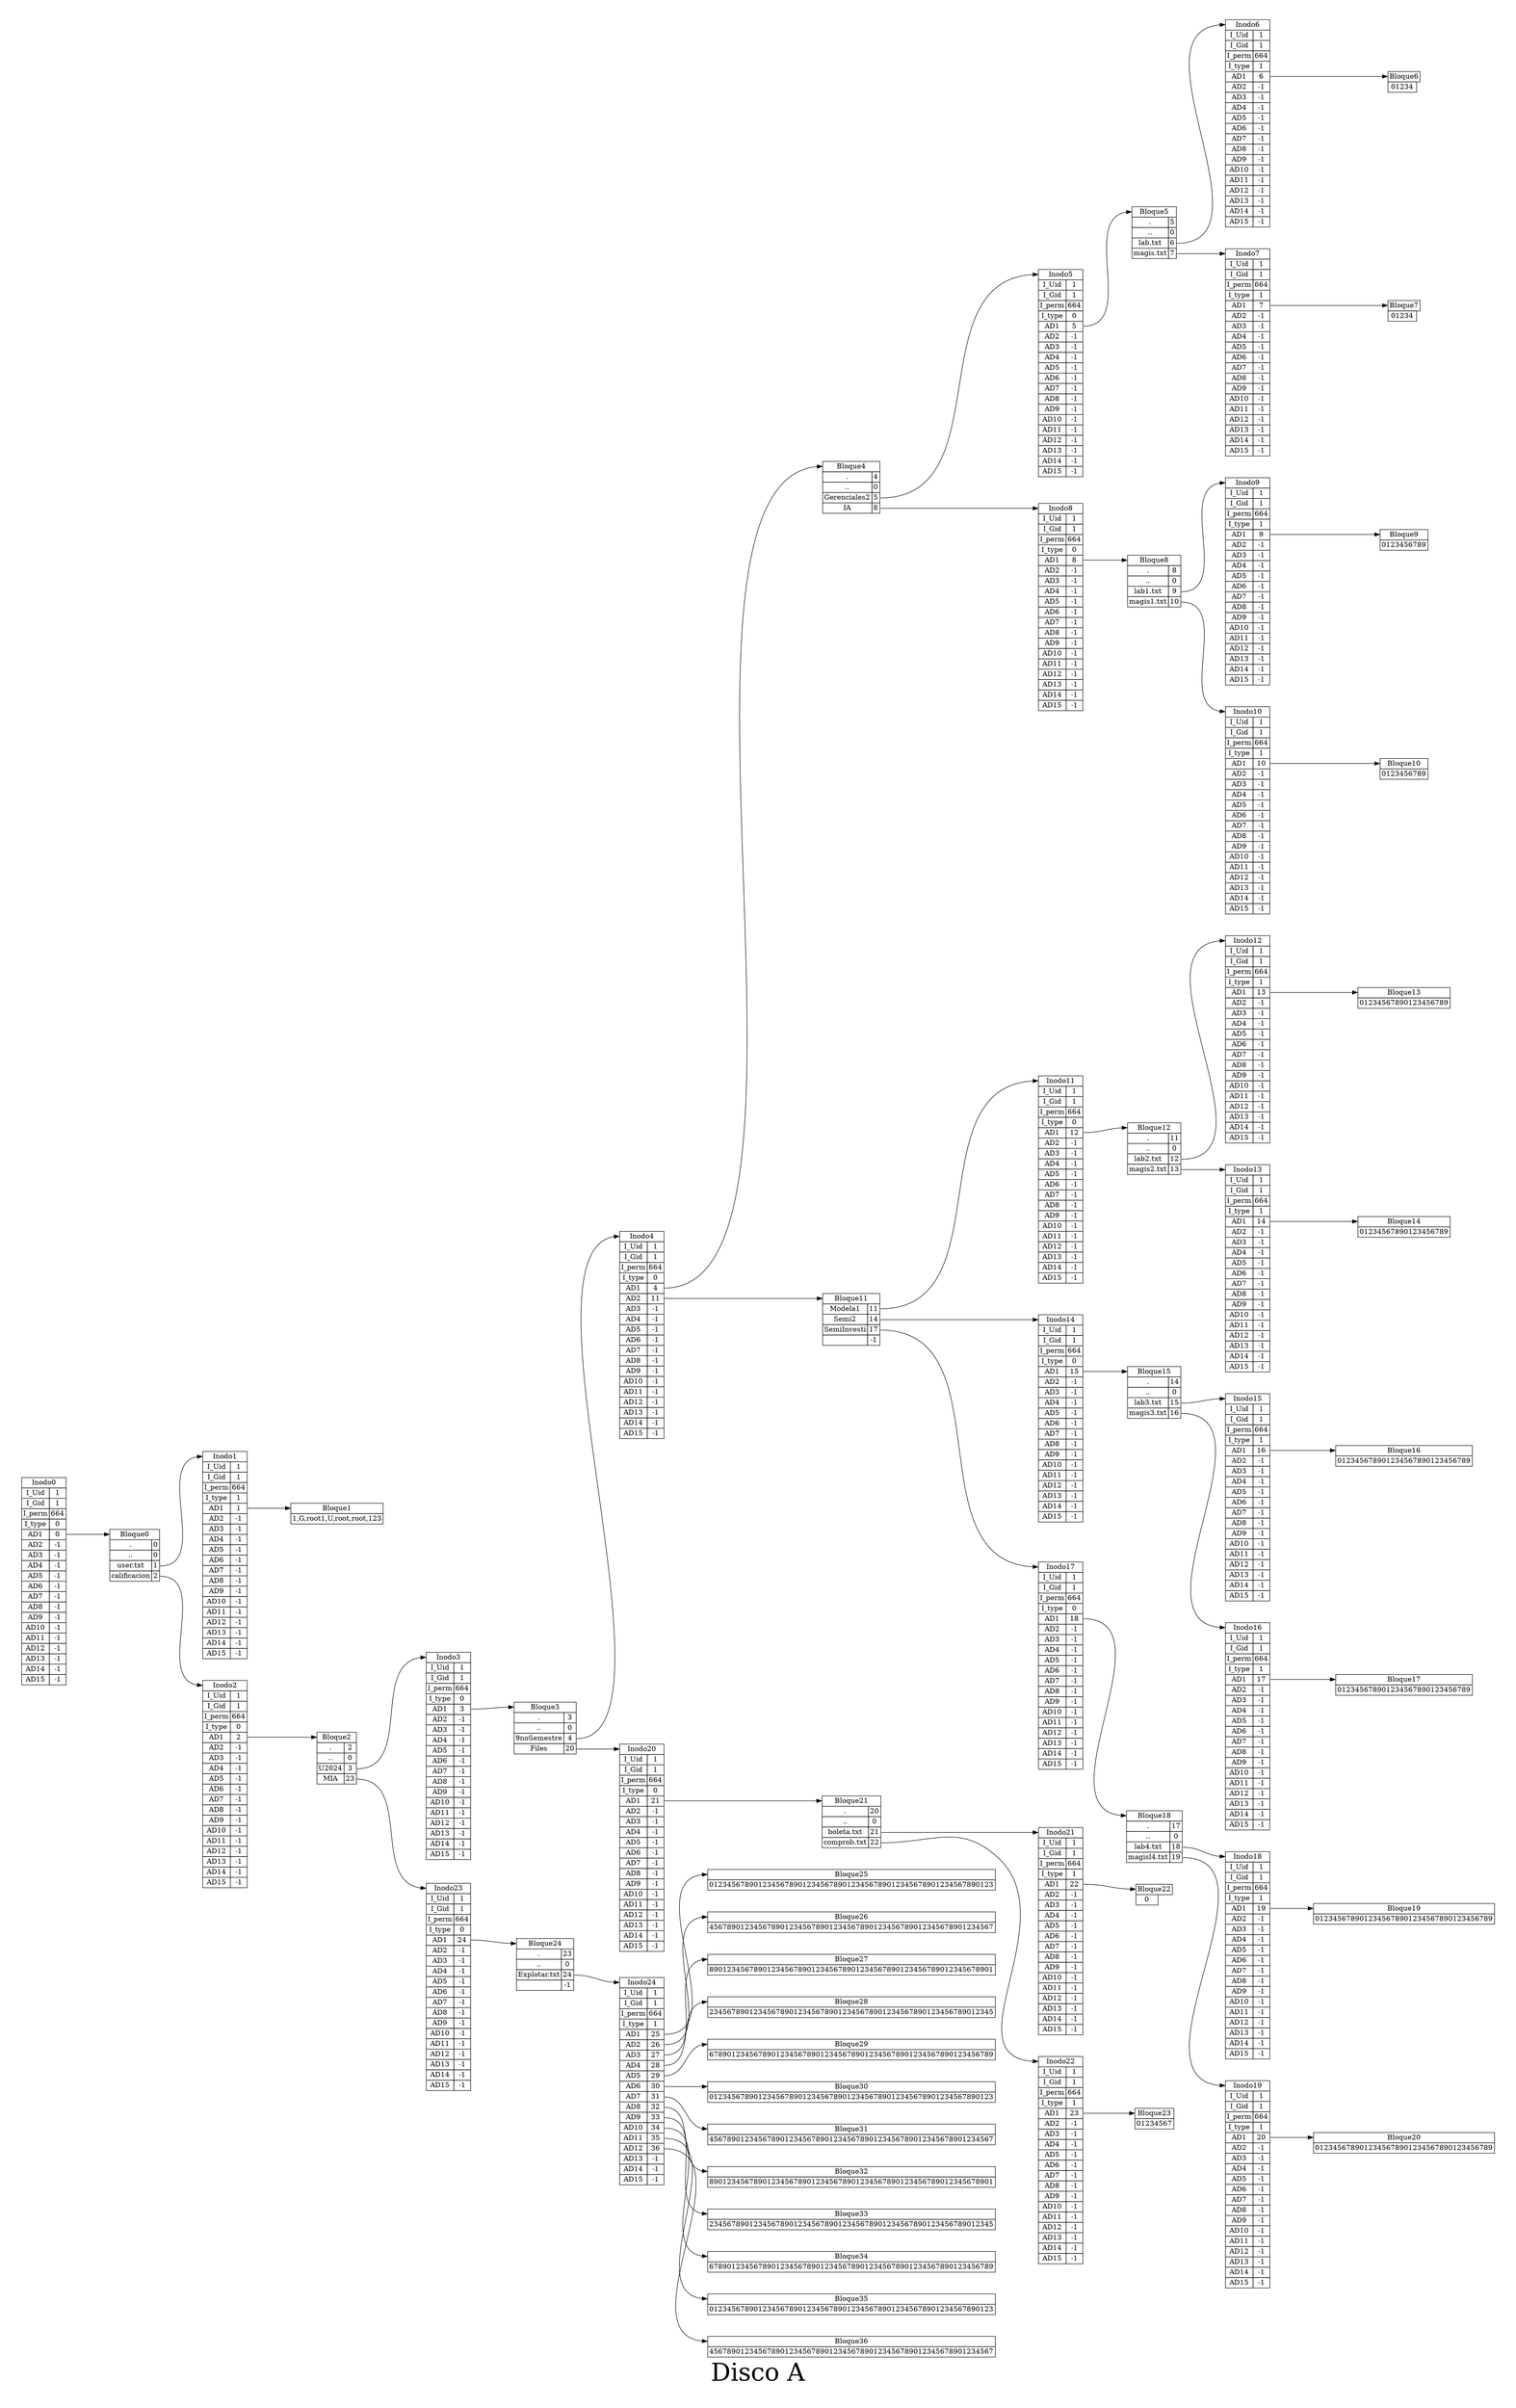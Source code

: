 digraph H {
        label="Disco A";
        fontsize="50"
		graph [pad="0.5", nodesep="0.5", ranksep="1"];
		node [shape=plaintext]
		 rankdir=LR;Inodo0 [
			label=<
				<table  border="0" cellborder="1" cellspacing="0">
				<tr><td colspan="3" port='0'>Inodo0</td></tr><tr><td>I_Uid</td><td port='0'>1</td></tr><tr><td>I_Gid</td><td port='0'>1</td></tr><tr><td>I_perm</td><td port='0'>664</td></tr><tr><td>I_type</td><td port='0'>0</td></tr><tr><td>AD1</td><td port='1'>0</td></tr><tr><td>AD2</td><td port='2'>-1</td></tr><tr><td>AD3</td><td port='3'>-1</td></tr><tr><td>AD4</td><td port='4'>-1</td></tr><tr><td>AD5</td><td port='5'>-1</td></tr><tr><td>AD6</td><td port='6'>-1</td></tr><tr><td>AD7</td><td port='7'>-1</td></tr><tr><td>AD8</td><td port='8'>-1</td></tr><tr><td>AD9</td><td port='9'>-1</td></tr><tr><td>AD10</td><td port='10'>-1</td></tr><tr><td>AD11</td><td port='11'>-1</td></tr><tr><td>AD12</td><td port='12'>-1</td></tr><tr><td>AD13</td><td port='13'>-1</td></tr><tr><td>AD14</td><td port='14'>-1</td></tr><tr><td>AD15</td><td port='15'>-1</td></tr></table>
			>];
			
			Bloque0 [
						label=<
						<table  border="0" cellborder="1" cellspacing="0">
						<tr><td colspan="3" port='0'>Bloque0</td></tr><tr><td>.</td><td port='1'>0</td></tr><tr><td>..</td><td port='2'>0</td></tr><tr><td>user.txt</td><td port='3'>1</td></tr><tr><td>calificacion</td><td port='4'>2</td></tr></table>
						>];	Inodo1 [
			label=<
				<table  border="0" cellborder="1" cellspacing="0">
				<tr><td colspan="3" port='0'>Inodo1</td></tr><tr><td>I_Uid</td><td port='0'>1</td></tr><tr><td>I_Gid</td><td port='0'>1</td></tr><tr><td>I_perm</td><td port='0'>664</td></tr><tr><td>I_type</td><td port='0'>1</td></tr><tr><td>AD1</td><td port='1'>1</td></tr><tr><td>AD2</td><td port='2'>-1</td></tr><tr><td>AD3</td><td port='3'>-1</td></tr><tr><td>AD4</td><td port='4'>-1</td></tr><tr><td>AD5</td><td port='5'>-1</td></tr><tr><td>AD6</td><td port='6'>-1</td></tr><tr><td>AD7</td><td port='7'>-1</td></tr><tr><td>AD8</td><td port='8'>-1</td></tr><tr><td>AD9</td><td port='9'>-1</td></tr><tr><td>AD10</td><td port='10'>-1</td></tr><tr><td>AD11</td><td port='11'>-1</td></tr><tr><td>AD12</td><td port='12'>-1</td></tr><tr><td>AD13</td><td port='13'>-1</td></tr><tr><td>AD14</td><td port='14'>-1</td></tr><tr><td>AD15</td><td port='15'>-1</td></tr></table>
			>];
			
			Bloque1 [
						label=<
						<table  border="0" cellborder="1" cellspacing="0">
						<tr><td colspan="3" port='0'>Bloque1</td></tr><tr><td port='2'>1,G,root
1,U,root,root,123
</td></tr></table>
						>];Inodo2 [
			label=<
				<table  border="0" cellborder="1" cellspacing="0">
				<tr><td colspan="3" port='0'>Inodo2</td></tr><tr><td>I_Uid</td><td port='0'>1</td></tr><tr><td>I_Gid</td><td port='0'>1</td></tr><tr><td>I_perm</td><td port='0'>664</td></tr><tr><td>I_type</td><td port='0'>0</td></tr><tr><td>AD1</td><td port='1'>2</td></tr><tr><td>AD2</td><td port='2'>-1</td></tr><tr><td>AD3</td><td port='3'>-1</td></tr><tr><td>AD4</td><td port='4'>-1</td></tr><tr><td>AD5</td><td port='5'>-1</td></tr><tr><td>AD6</td><td port='6'>-1</td></tr><tr><td>AD7</td><td port='7'>-1</td></tr><tr><td>AD8</td><td port='8'>-1</td></tr><tr><td>AD9</td><td port='9'>-1</td></tr><tr><td>AD10</td><td port='10'>-1</td></tr><tr><td>AD11</td><td port='11'>-1</td></tr><tr><td>AD12</td><td port='12'>-1</td></tr><tr><td>AD13</td><td port='13'>-1</td></tr><tr><td>AD14</td><td port='14'>-1</td></tr><tr><td>AD15</td><td port='15'>-1</td></tr></table>
			>];
			
			Bloque2 [
						label=<
						<table  border="0" cellborder="1" cellspacing="0">
						<tr><td colspan="3" port='0'>Bloque2</td></tr><tr><td>.</td><td port='1'>2</td></tr><tr><td>..</td><td port='2'>0</td></tr><tr><td>U2024</td><td port='3'>3</td></tr><tr><td>MIA</td><td port='4'>23</td></tr></table>
						>];	Inodo3 [
			label=<
				<table  border="0" cellborder="1" cellspacing="0">
				<tr><td colspan="3" port='0'>Inodo3</td></tr><tr><td>I_Uid</td><td port='0'>1</td></tr><tr><td>I_Gid</td><td port='0'>1</td></tr><tr><td>I_perm</td><td port='0'>664</td></tr><tr><td>I_type</td><td port='0'>0</td></tr><tr><td>AD1</td><td port='1'>3</td></tr><tr><td>AD2</td><td port='2'>-1</td></tr><tr><td>AD3</td><td port='3'>-1</td></tr><tr><td>AD4</td><td port='4'>-1</td></tr><tr><td>AD5</td><td port='5'>-1</td></tr><tr><td>AD6</td><td port='6'>-1</td></tr><tr><td>AD7</td><td port='7'>-1</td></tr><tr><td>AD8</td><td port='8'>-1</td></tr><tr><td>AD9</td><td port='9'>-1</td></tr><tr><td>AD10</td><td port='10'>-1</td></tr><tr><td>AD11</td><td port='11'>-1</td></tr><tr><td>AD12</td><td port='12'>-1</td></tr><tr><td>AD13</td><td port='13'>-1</td></tr><tr><td>AD14</td><td port='14'>-1</td></tr><tr><td>AD15</td><td port='15'>-1</td></tr></table>
			>];
			
			Bloque3 [
						label=<
						<table  border="0" cellborder="1" cellspacing="0">
						<tr><td colspan="3" port='0'>Bloque3</td></tr><tr><td>.</td><td port='1'>3</td></tr><tr><td>..</td><td port='2'>0</td></tr><tr><td>9noSemestre</td><td port='3'>4</td></tr><tr><td>Files</td><td port='4'>20</td></tr></table>
						>];	Inodo4 [
			label=<
				<table  border="0" cellborder="1" cellspacing="0">
				<tr><td colspan="3" port='0'>Inodo4</td></tr><tr><td>I_Uid</td><td port='0'>1</td></tr><tr><td>I_Gid</td><td port='0'>1</td></tr><tr><td>I_perm</td><td port='0'>664</td></tr><tr><td>I_type</td><td port='0'>0</td></tr><tr><td>AD1</td><td port='1'>4</td></tr><tr><td>AD2</td><td port='2'>11</td></tr><tr><td>AD3</td><td port='3'>-1</td></tr><tr><td>AD4</td><td port='4'>-1</td></tr><tr><td>AD5</td><td port='5'>-1</td></tr><tr><td>AD6</td><td port='6'>-1</td></tr><tr><td>AD7</td><td port='7'>-1</td></tr><tr><td>AD8</td><td port='8'>-1</td></tr><tr><td>AD9</td><td port='9'>-1</td></tr><tr><td>AD10</td><td port='10'>-1</td></tr><tr><td>AD11</td><td port='11'>-1</td></tr><tr><td>AD12</td><td port='12'>-1</td></tr><tr><td>AD13</td><td port='13'>-1</td></tr><tr><td>AD14</td><td port='14'>-1</td></tr><tr><td>AD15</td><td port='15'>-1</td></tr></table>
			>];
			
			Bloque4 [
						label=<
						<table  border="0" cellborder="1" cellspacing="0">
						<tr><td colspan="3" port='0'>Bloque4</td></tr><tr><td>.</td><td port='1'>4</td></tr><tr><td>..</td><td port='2'>0</td></tr><tr><td>Gerenciales2</td><td port='3'>5</td></tr><tr><td>IA</td><td port='4'>8</td></tr></table>
						>];	Bloque11 [
						label=<
						<table  border="0" cellborder="1" cellspacing="0">
						<tr><td colspan="3" port='0'>Bloque11</td></tr><tr><td>Modela1</td><td port='1'>11</td></tr><tr><td>Semi2</td><td port='2'>14</td></tr><tr><td>SemiInvesti</td><td port='3'>17</td></tr><tr><td></td><td port='4'>-1</td></tr></table>
						>];	Inodo5 [
			label=<
				<table  border="0" cellborder="1" cellspacing="0">
				<tr><td colspan="3" port='0'>Inodo5</td></tr><tr><td>I_Uid</td><td port='0'>1</td></tr><tr><td>I_Gid</td><td port='0'>1</td></tr><tr><td>I_perm</td><td port='0'>664</td></tr><tr><td>I_type</td><td port='0'>0</td></tr><tr><td>AD1</td><td port='1'>5</td></tr><tr><td>AD2</td><td port='2'>-1</td></tr><tr><td>AD3</td><td port='3'>-1</td></tr><tr><td>AD4</td><td port='4'>-1</td></tr><tr><td>AD5</td><td port='5'>-1</td></tr><tr><td>AD6</td><td port='6'>-1</td></tr><tr><td>AD7</td><td port='7'>-1</td></tr><tr><td>AD8</td><td port='8'>-1</td></tr><tr><td>AD9</td><td port='9'>-1</td></tr><tr><td>AD10</td><td port='10'>-1</td></tr><tr><td>AD11</td><td port='11'>-1</td></tr><tr><td>AD12</td><td port='12'>-1</td></tr><tr><td>AD13</td><td port='13'>-1</td></tr><tr><td>AD14</td><td port='14'>-1</td></tr><tr><td>AD15</td><td port='15'>-1</td></tr></table>
			>];
			
			Bloque5 [
						label=<
						<table  border="0" cellborder="1" cellspacing="0">
						<tr><td colspan="3" port='0'>Bloque5</td></tr><tr><td>.</td><td port='1'>5</td></tr><tr><td>..</td><td port='2'>0</td></tr><tr><td>lab.txt</td><td port='3'>6</td></tr><tr><td>magis.txt</td><td port='4'>7</td></tr></table>
						>];	Inodo6 [
			label=<
				<table  border="0" cellborder="1" cellspacing="0">
				<tr><td colspan="3" port='0'>Inodo6</td></tr><tr><td>I_Uid</td><td port='0'>1</td></tr><tr><td>I_Gid</td><td port='0'>1</td></tr><tr><td>I_perm</td><td port='0'>664</td></tr><tr><td>I_type</td><td port='0'>1</td></tr><tr><td>AD1</td><td port='1'>6</td></tr><tr><td>AD2</td><td port='2'>-1</td></tr><tr><td>AD3</td><td port='3'>-1</td></tr><tr><td>AD4</td><td port='4'>-1</td></tr><tr><td>AD5</td><td port='5'>-1</td></tr><tr><td>AD6</td><td port='6'>-1</td></tr><tr><td>AD7</td><td port='7'>-1</td></tr><tr><td>AD8</td><td port='8'>-1</td></tr><tr><td>AD9</td><td port='9'>-1</td></tr><tr><td>AD10</td><td port='10'>-1</td></tr><tr><td>AD11</td><td port='11'>-1</td></tr><tr><td>AD12</td><td port='12'>-1</td></tr><tr><td>AD13</td><td port='13'>-1</td></tr><tr><td>AD14</td><td port='14'>-1</td></tr><tr><td>AD15</td><td port='15'>-1</td></tr></table>
			>];
			
			Bloque6 [
						label=<
						<table  border="0" cellborder="1" cellspacing="0">
						<tr><td colspan="3" port='0'>Bloque6</td></tr><tr><td port='7'>01234</td></tr></table>
						>];Inodo7 [
			label=<
				<table  border="0" cellborder="1" cellspacing="0">
				<tr><td colspan="3" port='0'>Inodo7</td></tr><tr><td>I_Uid</td><td port='0'>1</td></tr><tr><td>I_Gid</td><td port='0'>1</td></tr><tr><td>I_perm</td><td port='0'>664</td></tr><tr><td>I_type</td><td port='0'>1</td></tr><tr><td>AD1</td><td port='1'>7</td></tr><tr><td>AD2</td><td port='2'>-1</td></tr><tr><td>AD3</td><td port='3'>-1</td></tr><tr><td>AD4</td><td port='4'>-1</td></tr><tr><td>AD5</td><td port='5'>-1</td></tr><tr><td>AD6</td><td port='6'>-1</td></tr><tr><td>AD7</td><td port='7'>-1</td></tr><tr><td>AD8</td><td port='8'>-1</td></tr><tr><td>AD9</td><td port='9'>-1</td></tr><tr><td>AD10</td><td port='10'>-1</td></tr><tr><td>AD11</td><td port='11'>-1</td></tr><tr><td>AD12</td><td port='12'>-1</td></tr><tr><td>AD13</td><td port='13'>-1</td></tr><tr><td>AD14</td><td port='14'>-1</td></tr><tr><td>AD15</td><td port='15'>-1</td></tr></table>
			>];
			
			Bloque7 [
						label=<
						<table  border="0" cellborder="1" cellspacing="0">
						<tr><td colspan="3" port='0'>Bloque7</td></tr><tr><td port='8'>01234</td></tr></table>
						>];Inodo8 [
			label=<
				<table  border="0" cellborder="1" cellspacing="0">
				<tr><td colspan="3" port='0'>Inodo8</td></tr><tr><td>I_Uid</td><td port='0'>1</td></tr><tr><td>I_Gid</td><td port='0'>1</td></tr><tr><td>I_perm</td><td port='0'>664</td></tr><tr><td>I_type</td><td port='0'>0</td></tr><tr><td>AD1</td><td port='1'>8</td></tr><tr><td>AD2</td><td port='2'>-1</td></tr><tr><td>AD3</td><td port='3'>-1</td></tr><tr><td>AD4</td><td port='4'>-1</td></tr><tr><td>AD5</td><td port='5'>-1</td></tr><tr><td>AD6</td><td port='6'>-1</td></tr><tr><td>AD7</td><td port='7'>-1</td></tr><tr><td>AD8</td><td port='8'>-1</td></tr><tr><td>AD9</td><td port='9'>-1</td></tr><tr><td>AD10</td><td port='10'>-1</td></tr><tr><td>AD11</td><td port='11'>-1</td></tr><tr><td>AD12</td><td port='12'>-1</td></tr><tr><td>AD13</td><td port='13'>-1</td></tr><tr><td>AD14</td><td port='14'>-1</td></tr><tr><td>AD15</td><td port='15'>-1</td></tr></table>
			>];
			
			Bloque8 [
						label=<
						<table  border="0" cellborder="1" cellspacing="0">
						<tr><td colspan="3" port='0'>Bloque8</td></tr><tr><td>.</td><td port='1'>8</td></tr><tr><td>..</td><td port='2'>0</td></tr><tr><td>lab1.txt</td><td port='3'>9</td></tr><tr><td>magis1.txt</td><td port='4'>10</td></tr></table>
						>];	Inodo9 [
			label=<
				<table  border="0" cellborder="1" cellspacing="0">
				<tr><td colspan="3" port='0'>Inodo9</td></tr><tr><td>I_Uid</td><td port='0'>1</td></tr><tr><td>I_Gid</td><td port='0'>1</td></tr><tr><td>I_perm</td><td port='0'>664</td></tr><tr><td>I_type</td><td port='0'>1</td></tr><tr><td>AD1</td><td port='1'>9</td></tr><tr><td>AD2</td><td port='2'>-1</td></tr><tr><td>AD3</td><td port='3'>-1</td></tr><tr><td>AD4</td><td port='4'>-1</td></tr><tr><td>AD5</td><td port='5'>-1</td></tr><tr><td>AD6</td><td port='6'>-1</td></tr><tr><td>AD7</td><td port='7'>-1</td></tr><tr><td>AD8</td><td port='8'>-1</td></tr><tr><td>AD9</td><td port='9'>-1</td></tr><tr><td>AD10</td><td port='10'>-1</td></tr><tr><td>AD11</td><td port='11'>-1</td></tr><tr><td>AD12</td><td port='12'>-1</td></tr><tr><td>AD13</td><td port='13'>-1</td></tr><tr><td>AD14</td><td port='14'>-1</td></tr><tr><td>AD15</td><td port='15'>-1</td></tr></table>
			>];
			
			Bloque9 [
						label=<
						<table  border="0" cellborder="1" cellspacing="0">
						<tr><td colspan="3" port='0'>Bloque9</td></tr><tr><td port='10'>0123456789</td></tr></table>
						>];Inodo10 [
			label=<
				<table  border="0" cellborder="1" cellspacing="0">
				<tr><td colspan="3" port='0'>Inodo10</td></tr><tr><td>I_Uid</td><td port='0'>1</td></tr><tr><td>I_Gid</td><td port='0'>1</td></tr><tr><td>I_perm</td><td port='0'>664</td></tr><tr><td>I_type</td><td port='0'>1</td></tr><tr><td>AD1</td><td port='1'>10</td></tr><tr><td>AD2</td><td port='2'>-1</td></tr><tr><td>AD3</td><td port='3'>-1</td></tr><tr><td>AD4</td><td port='4'>-1</td></tr><tr><td>AD5</td><td port='5'>-1</td></tr><tr><td>AD6</td><td port='6'>-1</td></tr><tr><td>AD7</td><td port='7'>-1</td></tr><tr><td>AD8</td><td port='8'>-1</td></tr><tr><td>AD9</td><td port='9'>-1</td></tr><tr><td>AD10</td><td port='10'>-1</td></tr><tr><td>AD11</td><td port='11'>-1</td></tr><tr><td>AD12</td><td port='12'>-1</td></tr><tr><td>AD13</td><td port='13'>-1</td></tr><tr><td>AD14</td><td port='14'>-1</td></tr><tr><td>AD15</td><td port='15'>-1</td></tr></table>
			>];
			
			Bloque10 [
						label=<
						<table  border="0" cellborder="1" cellspacing="0">
						<tr><td colspan="3" port='0'>Bloque10</td></tr><tr><td port='11'>0123456789</td></tr></table>
						>];Inodo11 [
			label=<
				<table  border="0" cellborder="1" cellspacing="0">
				<tr><td colspan="3" port='0'>Inodo11</td></tr><tr><td>I_Uid</td><td port='0'>1</td></tr><tr><td>I_Gid</td><td port='0'>1</td></tr><tr><td>I_perm</td><td port='0'>664</td></tr><tr><td>I_type</td><td port='0'>0</td></tr><tr><td>AD1</td><td port='1'>12</td></tr><tr><td>AD2</td><td port='2'>-1</td></tr><tr><td>AD3</td><td port='3'>-1</td></tr><tr><td>AD4</td><td port='4'>-1</td></tr><tr><td>AD5</td><td port='5'>-1</td></tr><tr><td>AD6</td><td port='6'>-1</td></tr><tr><td>AD7</td><td port='7'>-1</td></tr><tr><td>AD8</td><td port='8'>-1</td></tr><tr><td>AD9</td><td port='9'>-1</td></tr><tr><td>AD10</td><td port='10'>-1</td></tr><tr><td>AD11</td><td port='11'>-1</td></tr><tr><td>AD12</td><td port='12'>-1</td></tr><tr><td>AD13</td><td port='13'>-1</td></tr><tr><td>AD14</td><td port='14'>-1</td></tr><tr><td>AD15</td><td port='15'>-1</td></tr></table>
			>];
			
			Bloque12 [
						label=<
						<table  border="0" cellborder="1" cellspacing="0">
						<tr><td colspan="3" port='0'>Bloque12</td></tr><tr><td>.</td><td port='1'>11</td></tr><tr><td>..</td><td port='2'>0</td></tr><tr><td>lab2.txt</td><td port='3'>12</td></tr><tr><td>magis2.txt</td><td port='4'>13</td></tr></table>
						>];	Inodo12 [
			label=<
				<table  border="0" cellborder="1" cellspacing="0">
				<tr><td colspan="3" port='0'>Inodo12</td></tr><tr><td>I_Uid</td><td port='0'>1</td></tr><tr><td>I_Gid</td><td port='0'>1</td></tr><tr><td>I_perm</td><td port='0'>664</td></tr><tr><td>I_type</td><td port='0'>1</td></tr><tr><td>AD1</td><td port='1'>13</td></tr><tr><td>AD2</td><td port='2'>-1</td></tr><tr><td>AD3</td><td port='3'>-1</td></tr><tr><td>AD4</td><td port='4'>-1</td></tr><tr><td>AD5</td><td port='5'>-1</td></tr><tr><td>AD6</td><td port='6'>-1</td></tr><tr><td>AD7</td><td port='7'>-1</td></tr><tr><td>AD8</td><td port='8'>-1</td></tr><tr><td>AD9</td><td port='9'>-1</td></tr><tr><td>AD10</td><td port='10'>-1</td></tr><tr><td>AD11</td><td port='11'>-1</td></tr><tr><td>AD12</td><td port='12'>-1</td></tr><tr><td>AD13</td><td port='13'>-1</td></tr><tr><td>AD14</td><td port='14'>-1</td></tr><tr><td>AD15</td><td port='15'>-1</td></tr></table>
			>];
			
			Bloque13 [
						label=<
						<table  border="0" cellborder="1" cellspacing="0">
						<tr><td colspan="3" port='0'>Bloque13</td></tr><tr><td port='14'>01234567890123456789</td></tr></table>
						>];Inodo13 [
			label=<
				<table  border="0" cellborder="1" cellspacing="0">
				<tr><td colspan="3" port='0'>Inodo13</td></tr><tr><td>I_Uid</td><td port='0'>1</td></tr><tr><td>I_Gid</td><td port='0'>1</td></tr><tr><td>I_perm</td><td port='0'>664</td></tr><tr><td>I_type</td><td port='0'>1</td></tr><tr><td>AD1</td><td port='1'>14</td></tr><tr><td>AD2</td><td port='2'>-1</td></tr><tr><td>AD3</td><td port='3'>-1</td></tr><tr><td>AD4</td><td port='4'>-1</td></tr><tr><td>AD5</td><td port='5'>-1</td></tr><tr><td>AD6</td><td port='6'>-1</td></tr><tr><td>AD7</td><td port='7'>-1</td></tr><tr><td>AD8</td><td port='8'>-1</td></tr><tr><td>AD9</td><td port='9'>-1</td></tr><tr><td>AD10</td><td port='10'>-1</td></tr><tr><td>AD11</td><td port='11'>-1</td></tr><tr><td>AD12</td><td port='12'>-1</td></tr><tr><td>AD13</td><td port='13'>-1</td></tr><tr><td>AD14</td><td port='14'>-1</td></tr><tr><td>AD15</td><td port='15'>-1</td></tr></table>
			>];
			
			Bloque14 [
						label=<
						<table  border="0" cellborder="1" cellspacing="0">
						<tr><td colspan="3" port='0'>Bloque14</td></tr><tr><td port='15'>01234567890123456789</td></tr></table>
						>];Inodo14 [
			label=<
				<table  border="0" cellborder="1" cellspacing="0">
				<tr><td colspan="3" port='0'>Inodo14</td></tr><tr><td>I_Uid</td><td port='0'>1</td></tr><tr><td>I_Gid</td><td port='0'>1</td></tr><tr><td>I_perm</td><td port='0'>664</td></tr><tr><td>I_type</td><td port='0'>0</td></tr><tr><td>AD1</td><td port='1'>15</td></tr><tr><td>AD2</td><td port='2'>-1</td></tr><tr><td>AD3</td><td port='3'>-1</td></tr><tr><td>AD4</td><td port='4'>-1</td></tr><tr><td>AD5</td><td port='5'>-1</td></tr><tr><td>AD6</td><td port='6'>-1</td></tr><tr><td>AD7</td><td port='7'>-1</td></tr><tr><td>AD8</td><td port='8'>-1</td></tr><tr><td>AD9</td><td port='9'>-1</td></tr><tr><td>AD10</td><td port='10'>-1</td></tr><tr><td>AD11</td><td port='11'>-1</td></tr><tr><td>AD12</td><td port='12'>-1</td></tr><tr><td>AD13</td><td port='13'>-1</td></tr><tr><td>AD14</td><td port='14'>-1</td></tr><tr><td>AD15</td><td port='15'>-1</td></tr></table>
			>];
			
			Bloque15 [
						label=<
						<table  border="0" cellborder="1" cellspacing="0">
						<tr><td colspan="3" port='0'>Bloque15</td></tr><tr><td>.</td><td port='1'>14</td></tr><tr><td>..</td><td port='2'>0</td></tr><tr><td>lab3.txt</td><td port='3'>15</td></tr><tr><td>magis3.txt</td><td port='4'>16</td></tr></table>
						>];	Inodo15 [
			label=<
				<table  border="0" cellborder="1" cellspacing="0">
				<tr><td colspan="3" port='0'>Inodo15</td></tr><tr><td>I_Uid</td><td port='0'>1</td></tr><tr><td>I_Gid</td><td port='0'>1</td></tr><tr><td>I_perm</td><td port='0'>664</td></tr><tr><td>I_type</td><td port='0'>1</td></tr><tr><td>AD1</td><td port='1'>16</td></tr><tr><td>AD2</td><td port='2'>-1</td></tr><tr><td>AD3</td><td port='3'>-1</td></tr><tr><td>AD4</td><td port='4'>-1</td></tr><tr><td>AD5</td><td port='5'>-1</td></tr><tr><td>AD6</td><td port='6'>-1</td></tr><tr><td>AD7</td><td port='7'>-1</td></tr><tr><td>AD8</td><td port='8'>-1</td></tr><tr><td>AD9</td><td port='9'>-1</td></tr><tr><td>AD10</td><td port='10'>-1</td></tr><tr><td>AD11</td><td port='11'>-1</td></tr><tr><td>AD12</td><td port='12'>-1</td></tr><tr><td>AD13</td><td port='13'>-1</td></tr><tr><td>AD14</td><td port='14'>-1</td></tr><tr><td>AD15</td><td port='15'>-1</td></tr></table>
			>];
			
			Bloque16 [
						label=<
						<table  border="0" cellborder="1" cellspacing="0">
						<tr><td colspan="3" port='0'>Bloque16</td></tr><tr><td port='17'>012345678901234567890123456789</td></tr></table>
						>];Inodo16 [
			label=<
				<table  border="0" cellborder="1" cellspacing="0">
				<tr><td colspan="3" port='0'>Inodo16</td></tr><tr><td>I_Uid</td><td port='0'>1</td></tr><tr><td>I_Gid</td><td port='0'>1</td></tr><tr><td>I_perm</td><td port='0'>664</td></tr><tr><td>I_type</td><td port='0'>1</td></tr><tr><td>AD1</td><td port='1'>17</td></tr><tr><td>AD2</td><td port='2'>-1</td></tr><tr><td>AD3</td><td port='3'>-1</td></tr><tr><td>AD4</td><td port='4'>-1</td></tr><tr><td>AD5</td><td port='5'>-1</td></tr><tr><td>AD6</td><td port='6'>-1</td></tr><tr><td>AD7</td><td port='7'>-1</td></tr><tr><td>AD8</td><td port='8'>-1</td></tr><tr><td>AD9</td><td port='9'>-1</td></tr><tr><td>AD10</td><td port='10'>-1</td></tr><tr><td>AD11</td><td port='11'>-1</td></tr><tr><td>AD12</td><td port='12'>-1</td></tr><tr><td>AD13</td><td port='13'>-1</td></tr><tr><td>AD14</td><td port='14'>-1</td></tr><tr><td>AD15</td><td port='15'>-1</td></tr></table>
			>];
			
			Bloque17 [
						label=<
						<table  border="0" cellborder="1" cellspacing="0">
						<tr><td colspan="3" port='0'>Bloque17</td></tr><tr><td port='18'>012345678901234567890123456789</td></tr></table>
						>];Inodo17 [
			label=<
				<table  border="0" cellborder="1" cellspacing="0">
				<tr><td colspan="3" port='0'>Inodo17</td></tr><tr><td>I_Uid</td><td port='0'>1</td></tr><tr><td>I_Gid</td><td port='0'>1</td></tr><tr><td>I_perm</td><td port='0'>664</td></tr><tr><td>I_type</td><td port='0'>0</td></tr><tr><td>AD1</td><td port='1'>18</td></tr><tr><td>AD2</td><td port='2'>-1</td></tr><tr><td>AD3</td><td port='3'>-1</td></tr><tr><td>AD4</td><td port='4'>-1</td></tr><tr><td>AD5</td><td port='5'>-1</td></tr><tr><td>AD6</td><td port='6'>-1</td></tr><tr><td>AD7</td><td port='7'>-1</td></tr><tr><td>AD8</td><td port='8'>-1</td></tr><tr><td>AD9</td><td port='9'>-1</td></tr><tr><td>AD10</td><td port='10'>-1</td></tr><tr><td>AD11</td><td port='11'>-1</td></tr><tr><td>AD12</td><td port='12'>-1</td></tr><tr><td>AD13</td><td port='13'>-1</td></tr><tr><td>AD14</td><td port='14'>-1</td></tr><tr><td>AD15</td><td port='15'>-1</td></tr></table>
			>];
			
			Bloque18 [
						label=<
						<table  border="0" cellborder="1" cellspacing="0">
						<tr><td colspan="3" port='0'>Bloque18</td></tr><tr><td>.</td><td port='1'>17</td></tr><tr><td>..</td><td port='2'>0</td></tr><tr><td>lab4.txt</td><td port='3'>18</td></tr><tr><td>magisl4.txt</td><td port='4'>19</td></tr></table>
						>];	Inodo18 [
			label=<
				<table  border="0" cellborder="1" cellspacing="0">
				<tr><td colspan="3" port='0'>Inodo18</td></tr><tr><td>I_Uid</td><td port='0'>1</td></tr><tr><td>I_Gid</td><td port='0'>1</td></tr><tr><td>I_perm</td><td port='0'>664</td></tr><tr><td>I_type</td><td port='0'>1</td></tr><tr><td>AD1</td><td port='1'>19</td></tr><tr><td>AD2</td><td port='2'>-1</td></tr><tr><td>AD3</td><td port='3'>-1</td></tr><tr><td>AD4</td><td port='4'>-1</td></tr><tr><td>AD5</td><td port='5'>-1</td></tr><tr><td>AD6</td><td port='6'>-1</td></tr><tr><td>AD7</td><td port='7'>-1</td></tr><tr><td>AD8</td><td port='8'>-1</td></tr><tr><td>AD9</td><td port='9'>-1</td></tr><tr><td>AD10</td><td port='10'>-1</td></tr><tr><td>AD11</td><td port='11'>-1</td></tr><tr><td>AD12</td><td port='12'>-1</td></tr><tr><td>AD13</td><td port='13'>-1</td></tr><tr><td>AD14</td><td port='14'>-1</td></tr><tr><td>AD15</td><td port='15'>-1</td></tr></table>
			>];
			
			Bloque19 [
						label=<
						<table  border="0" cellborder="1" cellspacing="0">
						<tr><td colspan="3" port='0'>Bloque19</td></tr><tr><td port='20'>0123456789012345678901234567890123456789</td></tr></table>
						>];Inodo19 [
			label=<
				<table  border="0" cellborder="1" cellspacing="0">
				<tr><td colspan="3" port='0'>Inodo19</td></tr><tr><td>I_Uid</td><td port='0'>1</td></tr><tr><td>I_Gid</td><td port='0'>1</td></tr><tr><td>I_perm</td><td port='0'>664</td></tr><tr><td>I_type</td><td port='0'>1</td></tr><tr><td>AD1</td><td port='1'>20</td></tr><tr><td>AD2</td><td port='2'>-1</td></tr><tr><td>AD3</td><td port='3'>-1</td></tr><tr><td>AD4</td><td port='4'>-1</td></tr><tr><td>AD5</td><td port='5'>-1</td></tr><tr><td>AD6</td><td port='6'>-1</td></tr><tr><td>AD7</td><td port='7'>-1</td></tr><tr><td>AD8</td><td port='8'>-1</td></tr><tr><td>AD9</td><td port='9'>-1</td></tr><tr><td>AD10</td><td port='10'>-1</td></tr><tr><td>AD11</td><td port='11'>-1</td></tr><tr><td>AD12</td><td port='12'>-1</td></tr><tr><td>AD13</td><td port='13'>-1</td></tr><tr><td>AD14</td><td port='14'>-1</td></tr><tr><td>AD15</td><td port='15'>-1</td></tr></table>
			>];
			
			Bloque20 [
						label=<
						<table  border="0" cellborder="1" cellspacing="0">
						<tr><td colspan="3" port='0'>Bloque20</td></tr><tr><td port='21'>0123456789012345678901234567890123456789</td></tr></table>
						>];Inodo20 [
			label=<
				<table  border="0" cellborder="1" cellspacing="0">
				<tr><td colspan="3" port='0'>Inodo20</td></tr><tr><td>I_Uid</td><td port='0'>1</td></tr><tr><td>I_Gid</td><td port='0'>1</td></tr><tr><td>I_perm</td><td port='0'>664</td></tr><tr><td>I_type</td><td port='0'>0</td></tr><tr><td>AD1</td><td port='1'>21</td></tr><tr><td>AD2</td><td port='2'>-1</td></tr><tr><td>AD3</td><td port='3'>-1</td></tr><tr><td>AD4</td><td port='4'>-1</td></tr><tr><td>AD5</td><td port='5'>-1</td></tr><tr><td>AD6</td><td port='6'>-1</td></tr><tr><td>AD7</td><td port='7'>-1</td></tr><tr><td>AD8</td><td port='8'>-1</td></tr><tr><td>AD9</td><td port='9'>-1</td></tr><tr><td>AD10</td><td port='10'>-1</td></tr><tr><td>AD11</td><td port='11'>-1</td></tr><tr><td>AD12</td><td port='12'>-1</td></tr><tr><td>AD13</td><td port='13'>-1</td></tr><tr><td>AD14</td><td port='14'>-1</td></tr><tr><td>AD15</td><td port='15'>-1</td></tr></table>
			>];
			
			Bloque21 [
						label=<
						<table  border="0" cellborder="1" cellspacing="0">
						<tr><td colspan="3" port='0'>Bloque21</td></tr><tr><td>.</td><td port='1'>20</td></tr><tr><td>..</td><td port='2'>0</td></tr><tr><td>boleta.txt</td><td port='3'>21</td></tr><tr><td>comprob.txt</td><td port='4'>22</td></tr></table>
						>];	Inodo21 [
			label=<
				<table  border="0" cellborder="1" cellspacing="0">
				<tr><td colspan="3" port='0'>Inodo21</td></tr><tr><td>I_Uid</td><td port='0'>1</td></tr><tr><td>I_Gid</td><td port='0'>1</td></tr><tr><td>I_perm</td><td port='0'>664</td></tr><tr><td>I_type</td><td port='0'>1</td></tr><tr><td>AD1</td><td port='1'>22</td></tr><tr><td>AD2</td><td port='2'>-1</td></tr><tr><td>AD3</td><td port='3'>-1</td></tr><tr><td>AD4</td><td port='4'>-1</td></tr><tr><td>AD5</td><td port='5'>-1</td></tr><tr><td>AD6</td><td port='6'>-1</td></tr><tr><td>AD7</td><td port='7'>-1</td></tr><tr><td>AD8</td><td port='8'>-1</td></tr><tr><td>AD9</td><td port='9'>-1</td></tr><tr><td>AD10</td><td port='10'>-1</td></tr><tr><td>AD11</td><td port='11'>-1</td></tr><tr><td>AD12</td><td port='12'>-1</td></tr><tr><td>AD13</td><td port='13'>-1</td></tr><tr><td>AD14</td><td port='14'>-1</td></tr><tr><td>AD15</td><td port='15'>-1</td></tr></table>
			>];
			
			Bloque22 [
						label=<
						<table  border="0" cellborder="1" cellspacing="0">
						<tr><td colspan="3" port='0'>Bloque22</td></tr><tr><td port='23'>0</td></tr></table>
						>];Inodo22 [
			label=<
				<table  border="0" cellborder="1" cellspacing="0">
				<tr><td colspan="3" port='0'>Inodo22</td></tr><tr><td>I_Uid</td><td port='0'>1</td></tr><tr><td>I_Gid</td><td port='0'>1</td></tr><tr><td>I_perm</td><td port='0'>664</td></tr><tr><td>I_type</td><td port='0'>1</td></tr><tr><td>AD1</td><td port='1'>23</td></tr><tr><td>AD2</td><td port='2'>-1</td></tr><tr><td>AD3</td><td port='3'>-1</td></tr><tr><td>AD4</td><td port='4'>-1</td></tr><tr><td>AD5</td><td port='5'>-1</td></tr><tr><td>AD6</td><td port='6'>-1</td></tr><tr><td>AD7</td><td port='7'>-1</td></tr><tr><td>AD8</td><td port='8'>-1</td></tr><tr><td>AD9</td><td port='9'>-1</td></tr><tr><td>AD10</td><td port='10'>-1</td></tr><tr><td>AD11</td><td port='11'>-1</td></tr><tr><td>AD12</td><td port='12'>-1</td></tr><tr><td>AD13</td><td port='13'>-1</td></tr><tr><td>AD14</td><td port='14'>-1</td></tr><tr><td>AD15</td><td port='15'>-1</td></tr></table>
			>];
			
			Bloque23 [
						label=<
						<table  border="0" cellborder="1" cellspacing="0">
						<tr><td colspan="3" port='0'>Bloque23</td></tr><tr><td port='24'>01234567</td></tr></table>
						>];Inodo23 [
			label=<
				<table  border="0" cellborder="1" cellspacing="0">
				<tr><td colspan="3" port='0'>Inodo23</td></tr><tr><td>I_Uid</td><td port='0'>1</td></tr><tr><td>I_Gid</td><td port='0'>1</td></tr><tr><td>I_perm</td><td port='0'>664</td></tr><tr><td>I_type</td><td port='0'>0</td></tr><tr><td>AD1</td><td port='1'>24</td></tr><tr><td>AD2</td><td port='2'>-1</td></tr><tr><td>AD3</td><td port='3'>-1</td></tr><tr><td>AD4</td><td port='4'>-1</td></tr><tr><td>AD5</td><td port='5'>-1</td></tr><tr><td>AD6</td><td port='6'>-1</td></tr><tr><td>AD7</td><td port='7'>-1</td></tr><tr><td>AD8</td><td port='8'>-1</td></tr><tr><td>AD9</td><td port='9'>-1</td></tr><tr><td>AD10</td><td port='10'>-1</td></tr><tr><td>AD11</td><td port='11'>-1</td></tr><tr><td>AD12</td><td port='12'>-1</td></tr><tr><td>AD13</td><td port='13'>-1</td></tr><tr><td>AD14</td><td port='14'>-1</td></tr><tr><td>AD15</td><td port='15'>-1</td></tr></table>
			>];
			
			Bloque24 [
						label=<
						<table  border="0" cellborder="1" cellspacing="0">
						<tr><td colspan="3" port='0'>Bloque24</td></tr><tr><td>.</td><td port='1'>23</td></tr><tr><td>..</td><td port='2'>0</td></tr><tr><td>Explotar.txt</td><td port='3'>24</td></tr><tr><td></td><td port='4'>-1</td></tr></table>
						>];	Inodo24 [
			label=<
				<table  border="0" cellborder="1" cellspacing="0">
				<tr><td colspan="3" port='0'>Inodo24</td></tr><tr><td>I_Uid</td><td port='0'>1</td></tr><tr><td>I_Gid</td><td port='0'>1</td></tr><tr><td>I_perm</td><td port='0'>664</td></tr><tr><td>I_type</td><td port='0'>1</td></tr><tr><td>AD1</td><td port='1'>25</td></tr><tr><td>AD2</td><td port='2'>26</td></tr><tr><td>AD3</td><td port='3'>27</td></tr><tr><td>AD4</td><td port='4'>28</td></tr><tr><td>AD5</td><td port='5'>29</td></tr><tr><td>AD6</td><td port='6'>30</td></tr><tr><td>AD7</td><td port='7'>31</td></tr><tr><td>AD8</td><td port='8'>32</td></tr><tr><td>AD9</td><td port='9'>33</td></tr><tr><td>AD10</td><td port='10'>34</td></tr><tr><td>AD11</td><td port='11'>35</td></tr><tr><td>AD12</td><td port='12'>36</td></tr><tr><td>AD13</td><td port='13'>-1</td></tr><tr><td>AD14</td><td port='14'>-1</td></tr><tr><td>AD15</td><td port='15'>-1</td></tr></table>
			>];
			
			Bloque25 [
						label=<
						<table  border="0" cellborder="1" cellspacing="0">
						<tr><td colspan="3" port='0'>Bloque25</td></tr><tr><td port='26'>0123456789012345678901234567890123456789012345678901234567890123</td></tr></table>
						>];Bloque26 [
						label=<
						<table  border="0" cellborder="1" cellspacing="0">
						<tr><td colspan="3" port='0'>Bloque26</td></tr><tr><td port='27'>4567890123456789012345678901234567890123456789012345678901234567</td></tr></table>
						>];Bloque27 [
						label=<
						<table  border="0" cellborder="1" cellspacing="0">
						<tr><td colspan="3" port='0'>Bloque27</td></tr><tr><td port='28'>8901234567890123456789012345678901234567890123456789012345678901</td></tr></table>
						>];Bloque28 [
						label=<
						<table  border="0" cellborder="1" cellspacing="0">
						<tr><td colspan="3" port='0'>Bloque28</td></tr><tr><td port='29'>2345678901234567890123456789012345678901234567890123456789012345</td></tr></table>
						>];Bloque29 [
						label=<
						<table  border="0" cellborder="1" cellspacing="0">
						<tr><td colspan="3" port='0'>Bloque29</td></tr><tr><td port='30'>6789012345678901234567890123456789012345678901234567890123456789</td></tr></table>
						>];Bloque30 [
						label=<
						<table  border="0" cellborder="1" cellspacing="0">
						<tr><td colspan="3" port='0'>Bloque30</td></tr><tr><td port='31'>0123456789012345678901234567890123456789012345678901234567890123</td></tr></table>
						>];Bloque31 [
						label=<
						<table  border="0" cellborder="1" cellspacing="0">
						<tr><td colspan="3" port='0'>Bloque31</td></tr><tr><td port='32'>4567890123456789012345678901234567890123456789012345678901234567</td></tr></table>
						>];Bloque32 [
						label=<
						<table  border="0" cellborder="1" cellspacing="0">
						<tr><td colspan="3" port='0'>Bloque32</td></tr><tr><td port='33'>8901234567890123456789012345678901234567890123456789012345678901</td></tr></table>
						>];Bloque33 [
						label=<
						<table  border="0" cellborder="1" cellspacing="0">
						<tr><td colspan="3" port='0'>Bloque33</td></tr><tr><td port='34'>2345678901234567890123456789012345678901234567890123456789012345</td></tr></table>
						>];Bloque34 [
						label=<
						<table  border="0" cellborder="1" cellspacing="0">
						<tr><td colspan="3" port='0'>Bloque34</td></tr><tr><td port='35'>6789012345678901234567890123456789012345678901234567890123456789</td></tr></table>
						>];Bloque35 [
						label=<
						<table  border="0" cellborder="1" cellspacing="0">
						<tr><td colspan="3" port='0'>Bloque35</td></tr><tr><td port='36'>0123456789012345678901234567890123456789012345678901234567890123</td></tr></table>
						>];Bloque36 [
						label=<
						<table  border="0" cellborder="1" cellspacing="0">
						<tr><td colspan="3" port='0'>Bloque36</td></tr><tr><td port='37'>4567890123456789012345678901234567890123456789012345678901234567</td></tr></table>
						>];Inodo0:1:e->Bloque0:0;
Bloque0:3:e->Inodo1:0;
Inodo1:1:e->Bloque1:0;
Bloque0:4:e->Inodo2:0;
Inodo2:1:e->Bloque2:0;
Bloque2:3:e->Inodo3:0;
Inodo3:1:e->Bloque3:0;
Bloque3:3:e->Inodo4:0;
Inodo4:1:e->Bloque4:0;
Bloque4:3:e->Inodo5:0;
Inodo5:1:e->Bloque5:0;
Bloque5:3:e->Inodo6:0;
Inodo6:1:e->Bloque6:0;
Bloque5:4:e->Inodo7:0;
Inodo7:1:e->Bloque7:0;
Bloque4:4:e->Inodo8:0;
Inodo8:1:e->Bloque8:0;
Bloque8:3:e->Inodo9:0;
Inodo9:1:e->Bloque9:0;
Bloque8:4:e->Inodo10:0;
Inodo10:1:e->Bloque10:0;
Inodo4:2:e->Bloque11:0;
Bloque11:1:e->Inodo11:0;
Inodo11:1:e->Bloque12:0;
Bloque12:3:e->Inodo12:0;
Inodo12:1:e->Bloque13:0;
Bloque12:4:e->Inodo13:0;
Inodo13:1:e->Bloque14:0;
Bloque11:2:e->Inodo14:0;
Inodo14:1:e->Bloque15:0;
Bloque15:3:e->Inodo15:0;
Inodo15:1:e->Bloque16:0;
Bloque15:4:e->Inodo16:0;
Inodo16:1:e->Bloque17:0;
Bloque11:3:e->Inodo17:0;
Inodo17:1:e->Bloque18:0;
Bloque18:3:e->Inodo18:0;
Inodo18:1:e->Bloque19:0;
Bloque18:4:e->Inodo19:0;
Inodo19:1:e->Bloque20:0;
Bloque3:4:e->Inodo20:0;
Inodo20:1:e->Bloque21:0;
Bloque21:3:e->Inodo21:0;
Inodo21:1:e->Bloque22:0;
Bloque21:4:e->Inodo22:0;
Inodo22:1:e->Bloque23:0;
Bloque2:4:e->Inodo23:0;
Inodo23:1:e->Bloque24:0;
Bloque24:3:e->Inodo24:0;
Inodo24:1:e->Bloque25:0;
Inodo24:2:e->Bloque26:0;
Inodo24:3:e->Bloque27:0;
Inodo24:4:e->Bloque28:0;
Inodo24:5:e->Bloque29:0;
Inodo24:6:e->Bloque30:0;
Inodo24:7:e->Bloque31:0;
Inodo24:8:e->Bloque32:0;
Inodo24:9:e->Bloque33:0;
Inodo24:10:e->Bloque34:0;
Inodo24:11:e->Bloque35:0;
Inodo24:12:e->Bloque36:0;
}